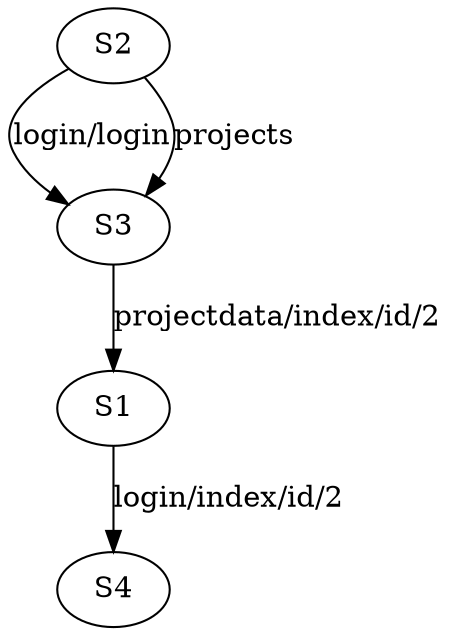 digraph fsm {
S2 -> S3 [label="login/login"];
S2 -> S3 [label="projects"];
S3 -> S1 [label="projectdata/index/id/2"];
S1 -> S4 [label="login/index/id/2"];
}
